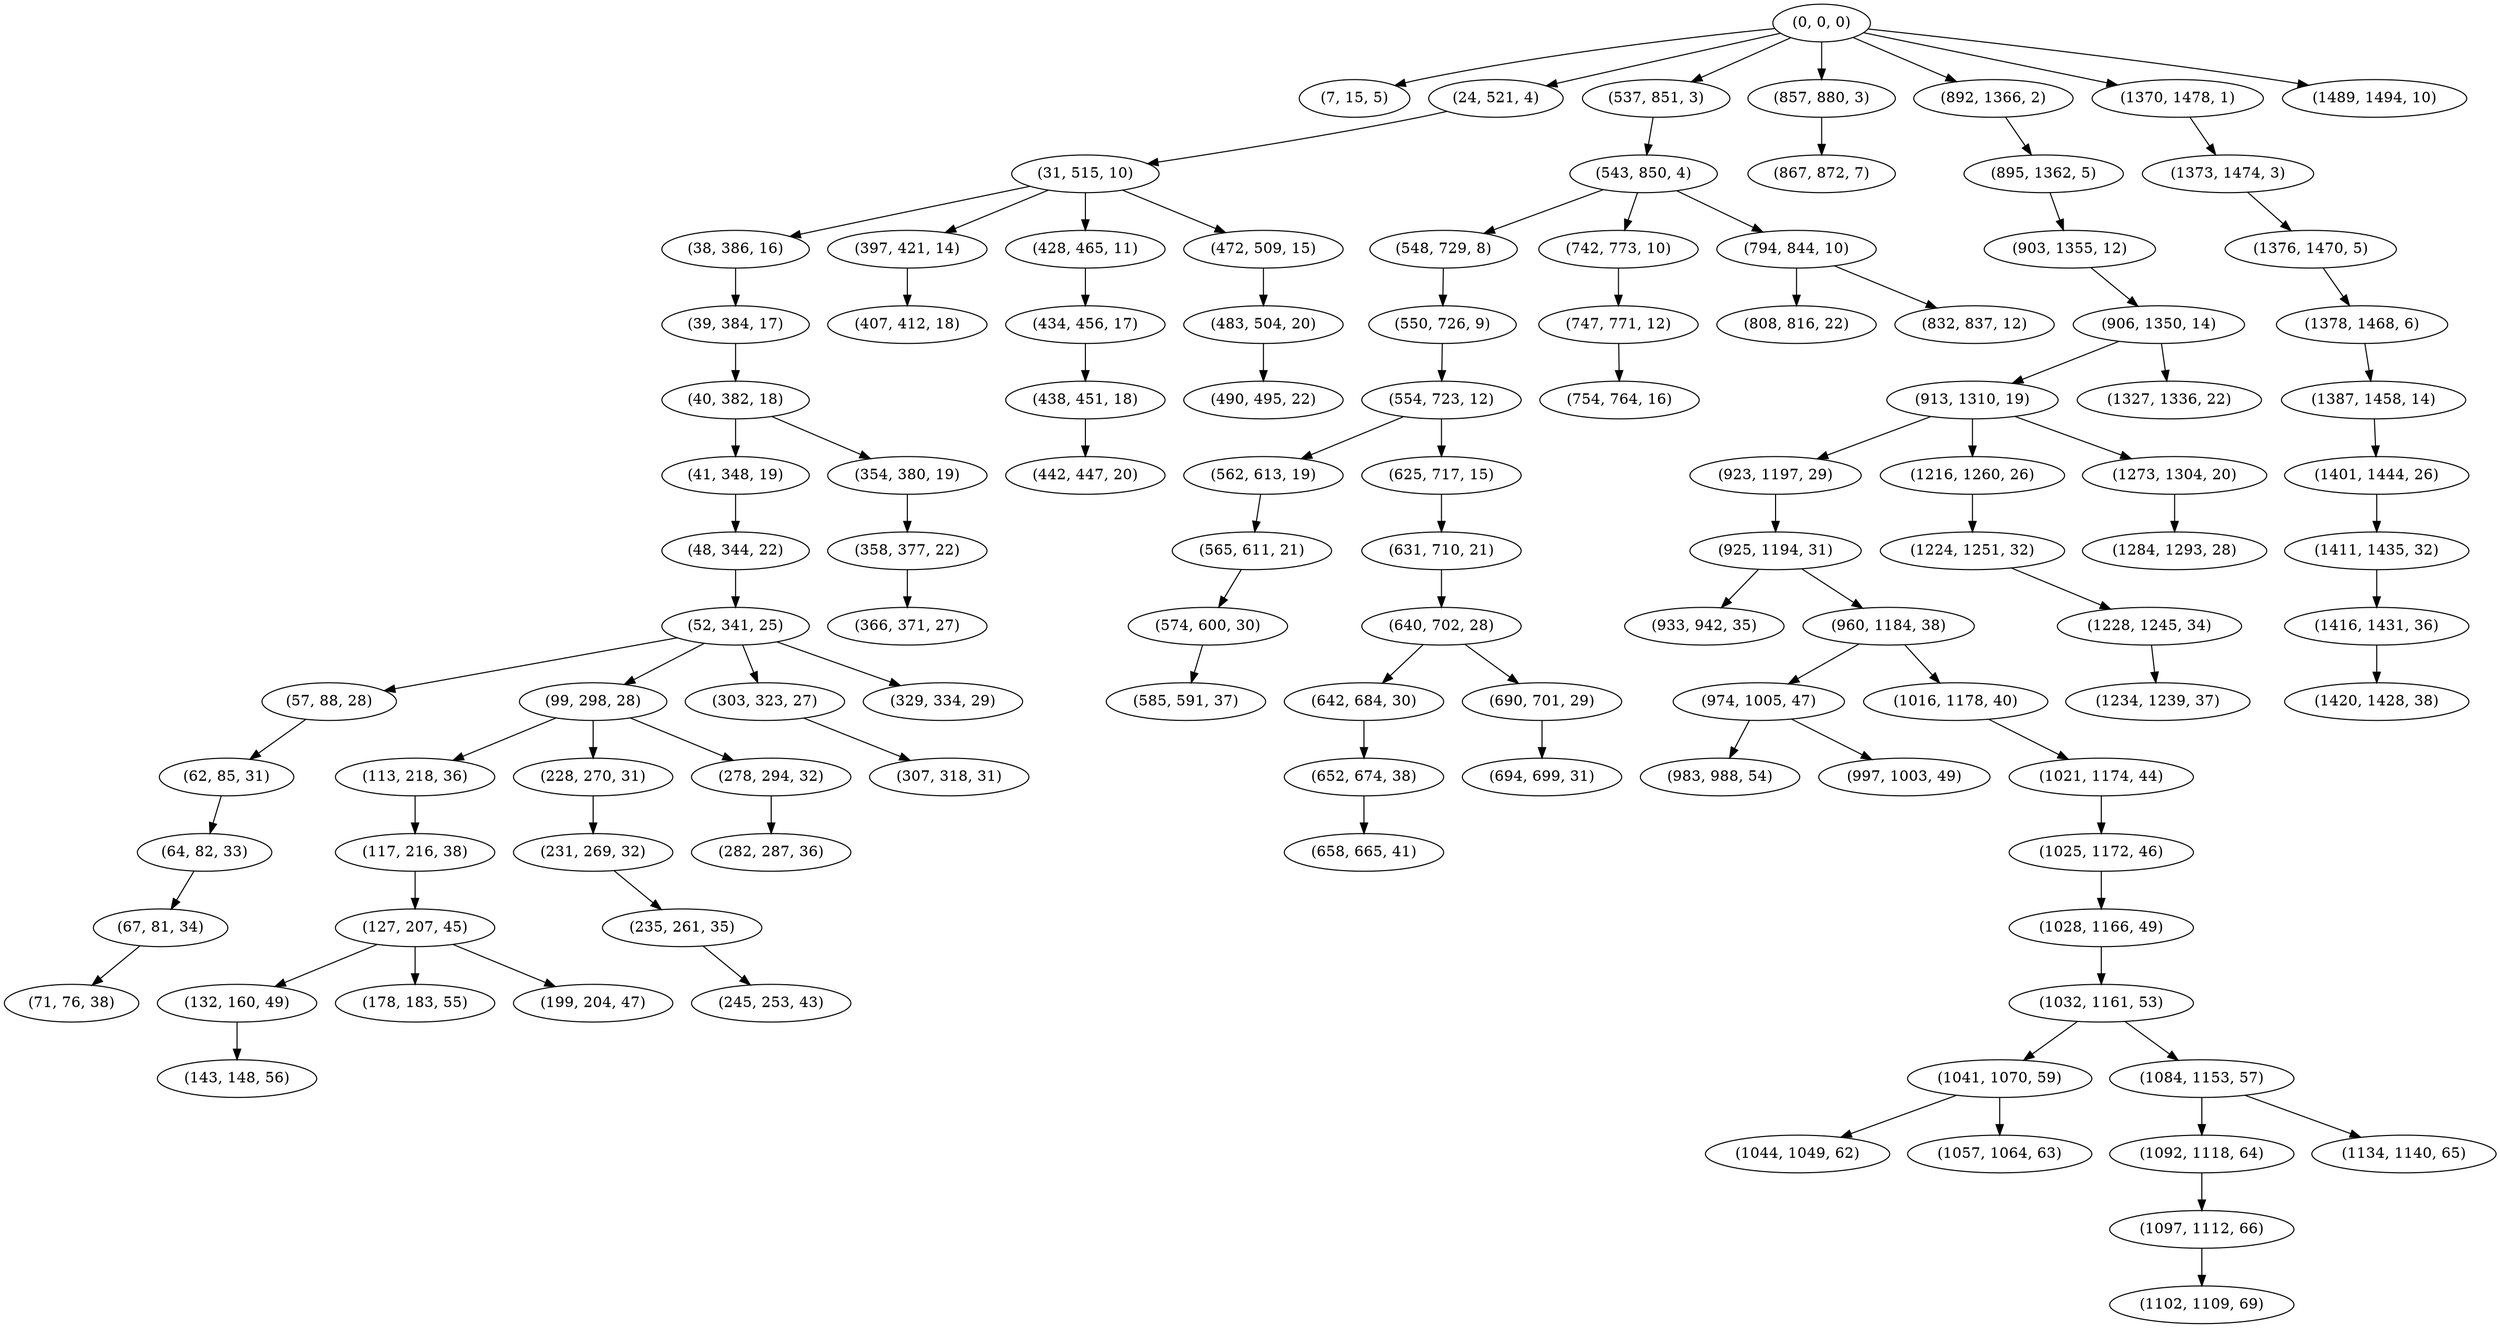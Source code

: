 digraph tree {
    "(0, 0, 0)";
    "(7, 15, 5)";
    "(24, 521, 4)";
    "(31, 515, 10)";
    "(38, 386, 16)";
    "(39, 384, 17)";
    "(40, 382, 18)";
    "(41, 348, 19)";
    "(48, 344, 22)";
    "(52, 341, 25)";
    "(57, 88, 28)";
    "(62, 85, 31)";
    "(64, 82, 33)";
    "(67, 81, 34)";
    "(71, 76, 38)";
    "(99, 298, 28)";
    "(113, 218, 36)";
    "(117, 216, 38)";
    "(127, 207, 45)";
    "(132, 160, 49)";
    "(143, 148, 56)";
    "(178, 183, 55)";
    "(199, 204, 47)";
    "(228, 270, 31)";
    "(231, 269, 32)";
    "(235, 261, 35)";
    "(245, 253, 43)";
    "(278, 294, 32)";
    "(282, 287, 36)";
    "(303, 323, 27)";
    "(307, 318, 31)";
    "(329, 334, 29)";
    "(354, 380, 19)";
    "(358, 377, 22)";
    "(366, 371, 27)";
    "(397, 421, 14)";
    "(407, 412, 18)";
    "(428, 465, 11)";
    "(434, 456, 17)";
    "(438, 451, 18)";
    "(442, 447, 20)";
    "(472, 509, 15)";
    "(483, 504, 20)";
    "(490, 495, 22)";
    "(537, 851, 3)";
    "(543, 850, 4)";
    "(548, 729, 8)";
    "(550, 726, 9)";
    "(554, 723, 12)";
    "(562, 613, 19)";
    "(565, 611, 21)";
    "(574, 600, 30)";
    "(585, 591, 37)";
    "(625, 717, 15)";
    "(631, 710, 21)";
    "(640, 702, 28)";
    "(642, 684, 30)";
    "(652, 674, 38)";
    "(658, 665, 41)";
    "(690, 701, 29)";
    "(694, 699, 31)";
    "(742, 773, 10)";
    "(747, 771, 12)";
    "(754, 764, 16)";
    "(794, 844, 10)";
    "(808, 816, 22)";
    "(832, 837, 12)";
    "(857, 880, 3)";
    "(867, 872, 7)";
    "(892, 1366, 2)";
    "(895, 1362, 5)";
    "(903, 1355, 12)";
    "(906, 1350, 14)";
    "(913, 1310, 19)";
    "(923, 1197, 29)";
    "(925, 1194, 31)";
    "(933, 942, 35)";
    "(960, 1184, 38)";
    "(974, 1005, 47)";
    "(983, 988, 54)";
    "(997, 1003, 49)";
    "(1016, 1178, 40)";
    "(1021, 1174, 44)";
    "(1025, 1172, 46)";
    "(1028, 1166, 49)";
    "(1032, 1161, 53)";
    "(1041, 1070, 59)";
    "(1044, 1049, 62)";
    "(1057, 1064, 63)";
    "(1084, 1153, 57)";
    "(1092, 1118, 64)";
    "(1097, 1112, 66)";
    "(1102, 1109, 69)";
    "(1134, 1140, 65)";
    "(1216, 1260, 26)";
    "(1224, 1251, 32)";
    "(1228, 1245, 34)";
    "(1234, 1239, 37)";
    "(1273, 1304, 20)";
    "(1284, 1293, 28)";
    "(1327, 1336, 22)";
    "(1370, 1478, 1)";
    "(1373, 1474, 3)";
    "(1376, 1470, 5)";
    "(1378, 1468, 6)";
    "(1387, 1458, 14)";
    "(1401, 1444, 26)";
    "(1411, 1435, 32)";
    "(1416, 1431, 36)";
    "(1420, 1428, 38)";
    "(1489, 1494, 10)";
    "(0, 0, 0)" -> "(7, 15, 5)";
    "(0, 0, 0)" -> "(24, 521, 4)";
    "(0, 0, 0)" -> "(537, 851, 3)";
    "(0, 0, 0)" -> "(857, 880, 3)";
    "(0, 0, 0)" -> "(892, 1366, 2)";
    "(0, 0, 0)" -> "(1370, 1478, 1)";
    "(0, 0, 0)" -> "(1489, 1494, 10)";
    "(24, 521, 4)" -> "(31, 515, 10)";
    "(31, 515, 10)" -> "(38, 386, 16)";
    "(31, 515, 10)" -> "(397, 421, 14)";
    "(31, 515, 10)" -> "(428, 465, 11)";
    "(31, 515, 10)" -> "(472, 509, 15)";
    "(38, 386, 16)" -> "(39, 384, 17)";
    "(39, 384, 17)" -> "(40, 382, 18)";
    "(40, 382, 18)" -> "(41, 348, 19)";
    "(40, 382, 18)" -> "(354, 380, 19)";
    "(41, 348, 19)" -> "(48, 344, 22)";
    "(48, 344, 22)" -> "(52, 341, 25)";
    "(52, 341, 25)" -> "(57, 88, 28)";
    "(52, 341, 25)" -> "(99, 298, 28)";
    "(52, 341, 25)" -> "(303, 323, 27)";
    "(52, 341, 25)" -> "(329, 334, 29)";
    "(57, 88, 28)" -> "(62, 85, 31)";
    "(62, 85, 31)" -> "(64, 82, 33)";
    "(64, 82, 33)" -> "(67, 81, 34)";
    "(67, 81, 34)" -> "(71, 76, 38)";
    "(99, 298, 28)" -> "(113, 218, 36)";
    "(99, 298, 28)" -> "(228, 270, 31)";
    "(99, 298, 28)" -> "(278, 294, 32)";
    "(113, 218, 36)" -> "(117, 216, 38)";
    "(117, 216, 38)" -> "(127, 207, 45)";
    "(127, 207, 45)" -> "(132, 160, 49)";
    "(127, 207, 45)" -> "(178, 183, 55)";
    "(127, 207, 45)" -> "(199, 204, 47)";
    "(132, 160, 49)" -> "(143, 148, 56)";
    "(228, 270, 31)" -> "(231, 269, 32)";
    "(231, 269, 32)" -> "(235, 261, 35)";
    "(235, 261, 35)" -> "(245, 253, 43)";
    "(278, 294, 32)" -> "(282, 287, 36)";
    "(303, 323, 27)" -> "(307, 318, 31)";
    "(354, 380, 19)" -> "(358, 377, 22)";
    "(358, 377, 22)" -> "(366, 371, 27)";
    "(397, 421, 14)" -> "(407, 412, 18)";
    "(428, 465, 11)" -> "(434, 456, 17)";
    "(434, 456, 17)" -> "(438, 451, 18)";
    "(438, 451, 18)" -> "(442, 447, 20)";
    "(472, 509, 15)" -> "(483, 504, 20)";
    "(483, 504, 20)" -> "(490, 495, 22)";
    "(537, 851, 3)" -> "(543, 850, 4)";
    "(543, 850, 4)" -> "(548, 729, 8)";
    "(543, 850, 4)" -> "(742, 773, 10)";
    "(543, 850, 4)" -> "(794, 844, 10)";
    "(548, 729, 8)" -> "(550, 726, 9)";
    "(550, 726, 9)" -> "(554, 723, 12)";
    "(554, 723, 12)" -> "(562, 613, 19)";
    "(554, 723, 12)" -> "(625, 717, 15)";
    "(562, 613, 19)" -> "(565, 611, 21)";
    "(565, 611, 21)" -> "(574, 600, 30)";
    "(574, 600, 30)" -> "(585, 591, 37)";
    "(625, 717, 15)" -> "(631, 710, 21)";
    "(631, 710, 21)" -> "(640, 702, 28)";
    "(640, 702, 28)" -> "(642, 684, 30)";
    "(640, 702, 28)" -> "(690, 701, 29)";
    "(642, 684, 30)" -> "(652, 674, 38)";
    "(652, 674, 38)" -> "(658, 665, 41)";
    "(690, 701, 29)" -> "(694, 699, 31)";
    "(742, 773, 10)" -> "(747, 771, 12)";
    "(747, 771, 12)" -> "(754, 764, 16)";
    "(794, 844, 10)" -> "(808, 816, 22)";
    "(794, 844, 10)" -> "(832, 837, 12)";
    "(857, 880, 3)" -> "(867, 872, 7)";
    "(892, 1366, 2)" -> "(895, 1362, 5)";
    "(895, 1362, 5)" -> "(903, 1355, 12)";
    "(903, 1355, 12)" -> "(906, 1350, 14)";
    "(906, 1350, 14)" -> "(913, 1310, 19)";
    "(906, 1350, 14)" -> "(1327, 1336, 22)";
    "(913, 1310, 19)" -> "(923, 1197, 29)";
    "(913, 1310, 19)" -> "(1216, 1260, 26)";
    "(913, 1310, 19)" -> "(1273, 1304, 20)";
    "(923, 1197, 29)" -> "(925, 1194, 31)";
    "(925, 1194, 31)" -> "(933, 942, 35)";
    "(925, 1194, 31)" -> "(960, 1184, 38)";
    "(960, 1184, 38)" -> "(974, 1005, 47)";
    "(960, 1184, 38)" -> "(1016, 1178, 40)";
    "(974, 1005, 47)" -> "(983, 988, 54)";
    "(974, 1005, 47)" -> "(997, 1003, 49)";
    "(1016, 1178, 40)" -> "(1021, 1174, 44)";
    "(1021, 1174, 44)" -> "(1025, 1172, 46)";
    "(1025, 1172, 46)" -> "(1028, 1166, 49)";
    "(1028, 1166, 49)" -> "(1032, 1161, 53)";
    "(1032, 1161, 53)" -> "(1041, 1070, 59)";
    "(1032, 1161, 53)" -> "(1084, 1153, 57)";
    "(1041, 1070, 59)" -> "(1044, 1049, 62)";
    "(1041, 1070, 59)" -> "(1057, 1064, 63)";
    "(1084, 1153, 57)" -> "(1092, 1118, 64)";
    "(1084, 1153, 57)" -> "(1134, 1140, 65)";
    "(1092, 1118, 64)" -> "(1097, 1112, 66)";
    "(1097, 1112, 66)" -> "(1102, 1109, 69)";
    "(1216, 1260, 26)" -> "(1224, 1251, 32)";
    "(1224, 1251, 32)" -> "(1228, 1245, 34)";
    "(1228, 1245, 34)" -> "(1234, 1239, 37)";
    "(1273, 1304, 20)" -> "(1284, 1293, 28)";
    "(1370, 1478, 1)" -> "(1373, 1474, 3)";
    "(1373, 1474, 3)" -> "(1376, 1470, 5)";
    "(1376, 1470, 5)" -> "(1378, 1468, 6)";
    "(1378, 1468, 6)" -> "(1387, 1458, 14)";
    "(1387, 1458, 14)" -> "(1401, 1444, 26)";
    "(1401, 1444, 26)" -> "(1411, 1435, 32)";
    "(1411, 1435, 32)" -> "(1416, 1431, 36)";
    "(1416, 1431, 36)" -> "(1420, 1428, 38)";
}
